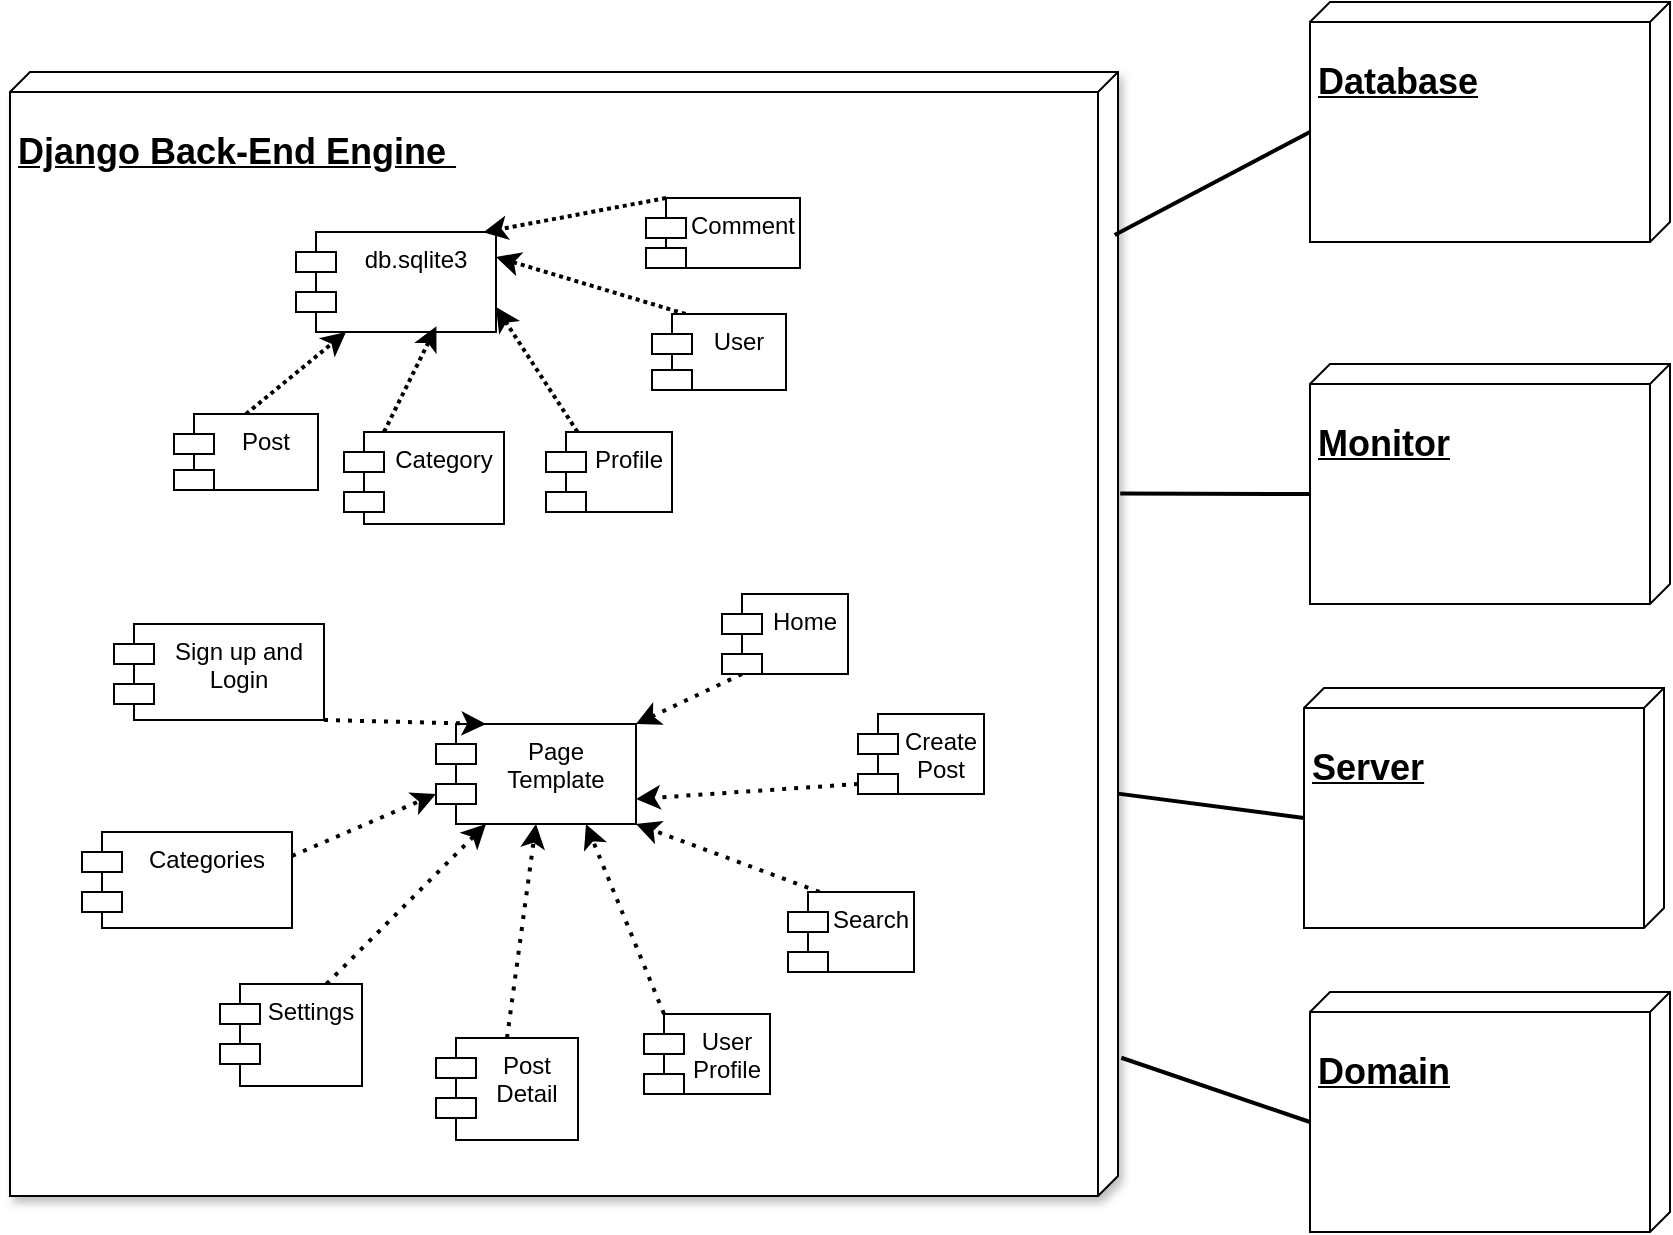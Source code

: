 <mxfile version="24.4.4" type="github">
  <diagram name="Page-1" id="kGsFk-90D487IeqG_Kmu">
    <mxGraphModel dx="1163" dy="570" grid="0" gridSize="10" guides="1" tooltips="1" connect="1" arrows="1" fold="1" page="1" pageScale="1" pageWidth="1169" pageHeight="827" math="0" shadow="0">
      <root>
        <mxCell id="0" />
        <mxCell id="1" parent="0" />
        <mxCell id="M0nrLScBIXvB6luAqI0C-2" value="&lt;h2&gt;Django Back-End Engine&amp;nbsp;&lt;/h2&gt;" style="verticalAlign=top;align=left;spacingTop=8;spacingLeft=2;spacingRight=12;shape=cube;size=10;direction=south;fontStyle=4;html=1;whiteSpace=wrap;shadow=1;" vertex="1" parent="1">
          <mxGeometry x="161" y="141" width="554" height="562" as="geometry" />
        </mxCell>
        <mxCell id="M0nrLScBIXvB6luAqI0C-1" value="db.sqlite3" style="shape=module;align=left;spacingLeft=20;align=center;verticalAlign=top;whiteSpace=wrap;html=1;" vertex="1" parent="1">
          <mxGeometry x="304" y="221" width="100" height="50" as="geometry" />
        </mxCell>
        <mxCell id="M0nrLScBIXvB6luAqI0C-17" style="rounded=0;orthogonalLoop=1;jettySize=auto;html=1;exitX=0.5;exitY=0;exitDx=0;exitDy=0;entryX=0.25;entryY=1;entryDx=0;entryDy=0;dashed=1;dashPattern=1 1;strokeWidth=2;" edge="1" parent="1" source="M0nrLScBIXvB6luAqI0C-10" target="M0nrLScBIXvB6luAqI0C-1">
          <mxGeometry relative="1" as="geometry" />
        </mxCell>
        <mxCell id="M0nrLScBIXvB6luAqI0C-10" value="Post" style="shape=module;align=left;spacingLeft=20;align=center;verticalAlign=top;whiteSpace=wrap;html=1;" vertex="1" parent="1">
          <mxGeometry x="243" y="312" width="72" height="38" as="geometry" />
        </mxCell>
        <mxCell id="M0nrLScBIXvB6luAqI0C-11" value="Category" style="shape=module;align=left;spacingLeft=20;align=center;verticalAlign=top;whiteSpace=wrap;html=1;" vertex="1" parent="1">
          <mxGeometry x="328" y="321" width="80" height="46" as="geometry" />
        </mxCell>
        <mxCell id="M0nrLScBIXvB6luAqI0C-20" style="rounded=0;orthogonalLoop=1;jettySize=auto;html=1;exitX=0.25;exitY=0;exitDx=0;exitDy=0;entryX=1;entryY=0.25;entryDx=0;entryDy=0;dashed=1;dashPattern=1 1;strokeWidth=2;" edge="1" parent="1" source="M0nrLScBIXvB6luAqI0C-12" target="M0nrLScBIXvB6luAqI0C-1">
          <mxGeometry relative="1" as="geometry" />
        </mxCell>
        <mxCell id="M0nrLScBIXvB6luAqI0C-12" value="User" style="shape=module;align=left;spacingLeft=20;align=center;verticalAlign=top;whiteSpace=wrap;html=1;" vertex="1" parent="1">
          <mxGeometry x="482" y="262" width="67" height="38" as="geometry" />
        </mxCell>
        <mxCell id="M0nrLScBIXvB6luAqI0C-19" style="rounded=0;orthogonalLoop=1;jettySize=auto;html=1;exitX=0.25;exitY=0;exitDx=0;exitDy=0;entryX=1;entryY=0.75;entryDx=0;entryDy=0;dashed=1;dashPattern=1 1;strokeWidth=2;" edge="1" parent="1" source="M0nrLScBIXvB6luAqI0C-16" target="M0nrLScBIXvB6luAqI0C-1">
          <mxGeometry relative="1" as="geometry" />
        </mxCell>
        <mxCell id="M0nrLScBIXvB6luAqI0C-16" value="Profile" style="shape=module;align=left;spacingLeft=20;align=center;verticalAlign=top;whiteSpace=wrap;html=1;" vertex="1" parent="1">
          <mxGeometry x="429" y="321" width="63" height="40" as="geometry" />
        </mxCell>
        <mxCell id="M0nrLScBIXvB6luAqI0C-18" style="rounded=0;orthogonalLoop=1;jettySize=auto;html=1;exitX=0.25;exitY=0;exitDx=0;exitDy=0;entryX=0.702;entryY=0.943;entryDx=0;entryDy=0;entryPerimeter=0;dashed=1;dashPattern=1 1;strokeWidth=2;" edge="1" parent="1" source="M0nrLScBIXvB6luAqI0C-11" target="M0nrLScBIXvB6luAqI0C-1">
          <mxGeometry relative="1" as="geometry" />
        </mxCell>
        <mxCell id="M0nrLScBIXvB6luAqI0C-21" value="Comment" style="shape=module;align=left;spacingLeft=20;align=center;verticalAlign=top;whiteSpace=wrap;html=1;" vertex="1" parent="1">
          <mxGeometry x="479" y="204" width="77" height="35" as="geometry" />
        </mxCell>
        <mxCell id="M0nrLScBIXvB6luAqI0C-22" style="rounded=0;orthogonalLoop=1;jettySize=auto;html=1;exitX=0;exitY=0;exitDx=10;exitDy=0;exitPerimeter=0;entryX=0.936;entryY=0.003;entryDx=0;entryDy=0;entryPerimeter=0;dashed=1;dashPattern=1 1;strokeWidth=2;" edge="1" parent="1" source="M0nrLScBIXvB6luAqI0C-21" target="M0nrLScBIXvB6luAqI0C-1">
          <mxGeometry relative="1" as="geometry" />
        </mxCell>
        <mxCell id="M0nrLScBIXvB6luAqI0C-25" value="Page Template" style="shape=module;align=left;spacingLeft=20;align=center;verticalAlign=top;whiteSpace=wrap;html=1;" vertex="1" parent="1">
          <mxGeometry x="374" y="467" width="100" height="50" as="geometry" />
        </mxCell>
        <mxCell id="M0nrLScBIXvB6luAqI0C-44" style="rounded=0;orthogonalLoop=1;jettySize=auto;html=1;exitX=0;exitY=1;exitDx=10;exitDy=0;exitPerimeter=0;entryX=1;entryY=0;entryDx=0;entryDy=0;dashed=1;dashPattern=1 2;strokeWidth=2;" edge="1" parent="1" source="M0nrLScBIXvB6luAqI0C-28" target="M0nrLScBIXvB6luAqI0C-25">
          <mxGeometry relative="1" as="geometry" />
        </mxCell>
        <mxCell id="M0nrLScBIXvB6luAqI0C-28" value="Home" style="shape=module;align=left;spacingLeft=20;align=center;verticalAlign=top;whiteSpace=wrap;html=1;" vertex="1" parent="1">
          <mxGeometry x="517" y="402" width="63" height="40" as="geometry" />
        </mxCell>
        <mxCell id="M0nrLScBIXvB6luAqI0C-45" style="rounded=0;orthogonalLoop=1;jettySize=auto;html=1;exitX=0;exitY=0;exitDx=0;exitDy=35;exitPerimeter=0;entryX=1;entryY=0.75;entryDx=0;entryDy=0;dashed=1;dashPattern=1 2;strokeWidth=2;" edge="1" parent="1" source="M0nrLScBIXvB6luAqI0C-29" target="M0nrLScBIXvB6luAqI0C-25">
          <mxGeometry relative="1" as="geometry" />
        </mxCell>
        <mxCell id="M0nrLScBIXvB6luAqI0C-29" value="Create Post" style="shape=module;align=left;spacingLeft=20;align=center;verticalAlign=top;whiteSpace=wrap;html=1;" vertex="1" parent="1">
          <mxGeometry x="585" y="462" width="63" height="40" as="geometry" />
        </mxCell>
        <mxCell id="M0nrLScBIXvB6luAqI0C-32" value="Categories" style="shape=module;align=left;spacingLeft=20;align=center;verticalAlign=top;whiteSpace=wrap;html=1;" vertex="1" parent="1">
          <mxGeometry x="197" y="521" width="105" height="48" as="geometry" />
        </mxCell>
        <mxCell id="M0nrLScBIXvB6luAqI0C-49" style="rounded=0;orthogonalLoop=1;jettySize=auto;html=1;exitX=0.5;exitY=0;exitDx=0;exitDy=0;entryX=0.5;entryY=1;entryDx=0;entryDy=0;dashed=1;dashPattern=1 2;strokeWidth=2;" edge="1" parent="1" source="M0nrLScBIXvB6luAqI0C-34" target="M0nrLScBIXvB6luAqI0C-25">
          <mxGeometry relative="1" as="geometry" />
        </mxCell>
        <mxCell id="M0nrLScBIXvB6luAqI0C-34" value="Post Detail" style="shape=module;align=left;spacingLeft=20;align=center;verticalAlign=top;whiteSpace=wrap;html=1;" vertex="1" parent="1">
          <mxGeometry x="374" y="624" width="71" height="51" as="geometry" />
        </mxCell>
        <mxCell id="M0nrLScBIXvB6luAqI0C-48" style="rounded=0;orthogonalLoop=1;jettySize=auto;html=1;exitX=0;exitY=0;exitDx=10;exitDy=0;exitPerimeter=0;entryX=0.75;entryY=1;entryDx=0;entryDy=0;dashed=1;dashPattern=1 2;strokeWidth=2;" edge="1" parent="1" source="M0nrLScBIXvB6luAqI0C-35" target="M0nrLScBIXvB6luAqI0C-25">
          <mxGeometry relative="1" as="geometry" />
        </mxCell>
        <mxCell id="M0nrLScBIXvB6luAqI0C-35" value="User Profile" style="shape=module;align=left;spacingLeft=20;align=center;verticalAlign=top;whiteSpace=wrap;html=1;" vertex="1" parent="1">
          <mxGeometry x="478" y="612" width="63" height="40" as="geometry" />
        </mxCell>
        <mxCell id="M0nrLScBIXvB6luAqI0C-52" style="rounded=0;orthogonalLoop=1;jettySize=auto;html=1;exitX=1;exitY=1;exitDx=0;exitDy=0;entryX=0.25;entryY=0;entryDx=0;entryDy=0;dashed=1;dashPattern=1 2;strokeWidth=2;" edge="1" parent="1" source="M0nrLScBIXvB6luAqI0C-38" target="M0nrLScBIXvB6luAqI0C-25">
          <mxGeometry relative="1" as="geometry" />
        </mxCell>
        <mxCell id="M0nrLScBIXvB6luAqI0C-38" value="Sign up and Login" style="shape=module;align=left;spacingLeft=20;align=center;verticalAlign=top;whiteSpace=wrap;html=1;" vertex="1" parent="1">
          <mxGeometry x="213" y="417" width="105" height="48" as="geometry" />
        </mxCell>
        <mxCell id="M0nrLScBIXvB6luAqI0C-47" style="rounded=0;orthogonalLoop=1;jettySize=auto;html=1;exitX=0.25;exitY=0;exitDx=0;exitDy=0;entryX=1;entryY=1;entryDx=0;entryDy=0;dashed=1;dashPattern=1 2;strokeWidth=2;" edge="1" parent="1" source="M0nrLScBIXvB6luAqI0C-39" target="M0nrLScBIXvB6luAqI0C-25">
          <mxGeometry relative="1" as="geometry" />
        </mxCell>
        <mxCell id="M0nrLScBIXvB6luAqI0C-39" value="Search" style="shape=module;align=left;spacingLeft=20;align=center;verticalAlign=top;whiteSpace=wrap;html=1;" vertex="1" parent="1">
          <mxGeometry x="550" y="551" width="63" height="40" as="geometry" />
        </mxCell>
        <mxCell id="M0nrLScBIXvB6luAqI0C-50" style="rounded=0;orthogonalLoop=1;jettySize=auto;html=1;exitX=0.75;exitY=0;exitDx=0;exitDy=0;entryX=0.25;entryY=1;entryDx=0;entryDy=0;dashed=1;dashPattern=1 2;strokeWidth=2;" edge="1" parent="1" source="M0nrLScBIXvB6luAqI0C-42" target="M0nrLScBIXvB6luAqI0C-25">
          <mxGeometry relative="1" as="geometry" />
        </mxCell>
        <mxCell id="M0nrLScBIXvB6luAqI0C-42" value="&lt;div&gt;Settings&lt;/div&gt;" style="shape=module;align=left;spacingLeft=20;align=center;verticalAlign=top;whiteSpace=wrap;html=1;" vertex="1" parent="1">
          <mxGeometry x="266" y="597" width="71" height="51" as="geometry" />
        </mxCell>
        <mxCell id="M0nrLScBIXvB6luAqI0C-51" style="rounded=0;orthogonalLoop=1;jettySize=auto;html=1;exitX=1;exitY=0.25;exitDx=0;exitDy=0;entryX=0;entryY=0;entryDx=0;entryDy=35;entryPerimeter=0;dashed=1;dashPattern=1 2;strokeWidth=2;" edge="1" parent="1" source="M0nrLScBIXvB6luAqI0C-32" target="M0nrLScBIXvB6luAqI0C-25">
          <mxGeometry relative="1" as="geometry" />
        </mxCell>
        <mxCell id="M0nrLScBIXvB6luAqI0C-53" value="&lt;h2&gt;Database&lt;/h2&gt;" style="verticalAlign=top;align=left;spacingTop=8;spacingLeft=2;spacingRight=12;shape=cube;size=10;direction=south;fontStyle=4;html=1;whiteSpace=wrap;" vertex="1" parent="1">
          <mxGeometry x="811" y="106" width="180" height="120" as="geometry" />
        </mxCell>
        <mxCell id="M0nrLScBIXvB6luAqI0C-54" value="&lt;h2&gt;Monitor&lt;/h2&gt;" style="verticalAlign=top;align=left;spacingTop=8;spacingLeft=2;spacingRight=12;shape=cube;size=10;direction=south;fontStyle=4;html=1;whiteSpace=wrap;" vertex="1" parent="1">
          <mxGeometry x="811" y="287" width="180" height="120" as="geometry" />
        </mxCell>
        <mxCell id="M0nrLScBIXvB6luAqI0C-55" value="&lt;h2&gt;Server&lt;/h2&gt;" style="verticalAlign=top;align=left;spacingTop=8;spacingLeft=2;spacingRight=12;shape=cube;size=10;direction=south;fontStyle=4;html=1;whiteSpace=wrap;" vertex="1" parent="1">
          <mxGeometry x="808" y="449" width="180" height="120" as="geometry" />
        </mxCell>
        <mxCell id="M0nrLScBIXvB6luAqI0C-56" value="&lt;h2&gt;Domain&lt;/h2&gt;" style="verticalAlign=top;align=left;spacingTop=8;spacingLeft=2;spacingRight=12;shape=cube;size=10;direction=south;fontStyle=4;html=1;whiteSpace=wrap;" vertex="1" parent="1">
          <mxGeometry x="811" y="601" width="180" height="120" as="geometry" />
        </mxCell>
        <mxCell id="M0nrLScBIXvB6luAqI0C-57" style="rounded=0;orthogonalLoop=1;jettySize=auto;html=1;exitX=0;exitY=0;exitDx=65;exitDy=180;exitPerimeter=0;entryX=0.877;entryY=-0.003;entryDx=0;entryDy=0;entryPerimeter=0;endArrow=none;endFill=0;strokeWidth=2;" edge="1" parent="1" source="M0nrLScBIXvB6luAqI0C-56" target="M0nrLScBIXvB6luAqI0C-2">
          <mxGeometry relative="1" as="geometry" />
        </mxCell>
        <mxCell id="M0nrLScBIXvB6luAqI0C-58" style="rounded=0;orthogonalLoop=1;jettySize=auto;html=1;exitX=0;exitY=0;exitDx=65;exitDy=180;exitPerimeter=0;entryX=0.642;entryY=0;entryDx=0;entryDy=0;entryPerimeter=0;endArrow=none;endFill=0;strokeWidth=2;" edge="1" parent="1" source="M0nrLScBIXvB6luAqI0C-55" target="M0nrLScBIXvB6luAqI0C-2">
          <mxGeometry relative="1" as="geometry" />
        </mxCell>
        <mxCell id="M0nrLScBIXvB6luAqI0C-59" style="rounded=0;orthogonalLoop=1;jettySize=auto;html=1;exitX=0;exitY=0;exitDx=65;exitDy=180;exitPerimeter=0;entryX=0.375;entryY=-0.002;entryDx=0;entryDy=0;entryPerimeter=0;endArrow=none;endFill=0;strokeWidth=2;" edge="1" parent="1" source="M0nrLScBIXvB6luAqI0C-54" target="M0nrLScBIXvB6luAqI0C-2">
          <mxGeometry relative="1" as="geometry" />
        </mxCell>
        <mxCell id="M0nrLScBIXvB6luAqI0C-60" style="rounded=0;orthogonalLoop=1;jettySize=auto;html=1;exitX=0;exitY=0;exitDx=65;exitDy=180;exitPerimeter=0;entryX=0.145;entryY=0.003;entryDx=0;entryDy=0;entryPerimeter=0;endArrow=none;endFill=0;strokeWidth=2;" edge="1" parent="1" source="M0nrLScBIXvB6luAqI0C-53" target="M0nrLScBIXvB6luAqI0C-2">
          <mxGeometry relative="1" as="geometry" />
        </mxCell>
      </root>
    </mxGraphModel>
  </diagram>
</mxfile>
